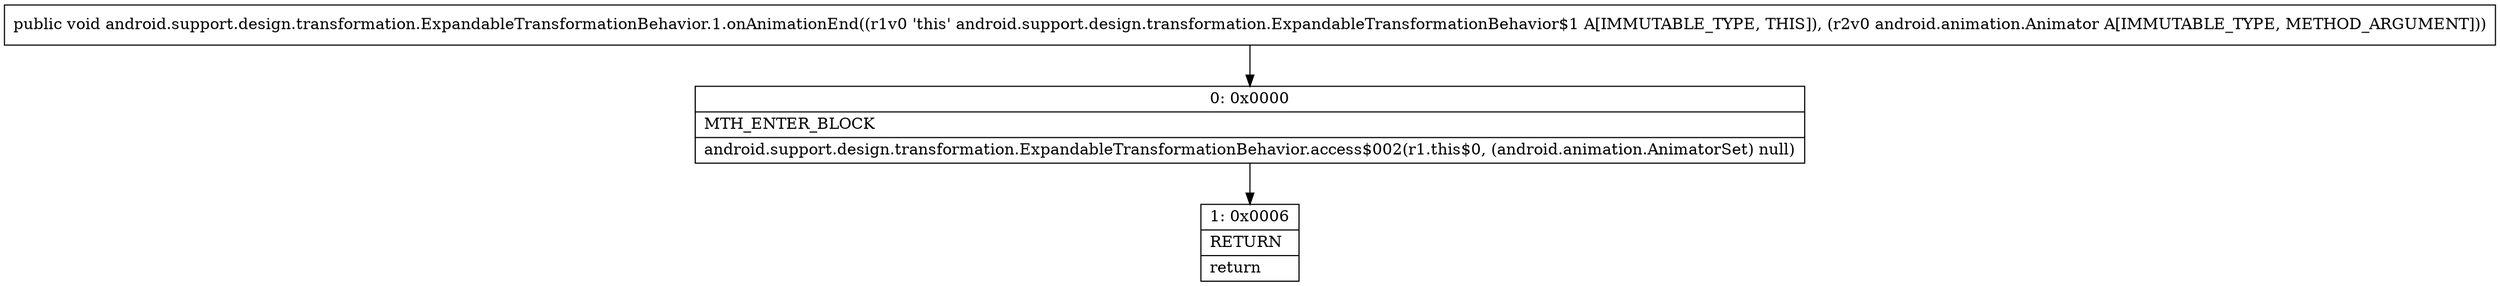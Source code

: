 digraph "CFG forandroid.support.design.transformation.ExpandableTransformationBehavior.1.onAnimationEnd(Landroid\/animation\/Animator;)V" {
Node_0 [shape=record,label="{0\:\ 0x0000|MTH_ENTER_BLOCK\l|android.support.design.transformation.ExpandableTransformationBehavior.access$002(r1.this$0, (android.animation.AnimatorSet) null)\l}"];
Node_1 [shape=record,label="{1\:\ 0x0006|RETURN\l|return\l}"];
MethodNode[shape=record,label="{public void android.support.design.transformation.ExpandableTransformationBehavior.1.onAnimationEnd((r1v0 'this' android.support.design.transformation.ExpandableTransformationBehavior$1 A[IMMUTABLE_TYPE, THIS]), (r2v0 android.animation.Animator A[IMMUTABLE_TYPE, METHOD_ARGUMENT])) }"];
MethodNode -> Node_0;
Node_0 -> Node_1;
}

